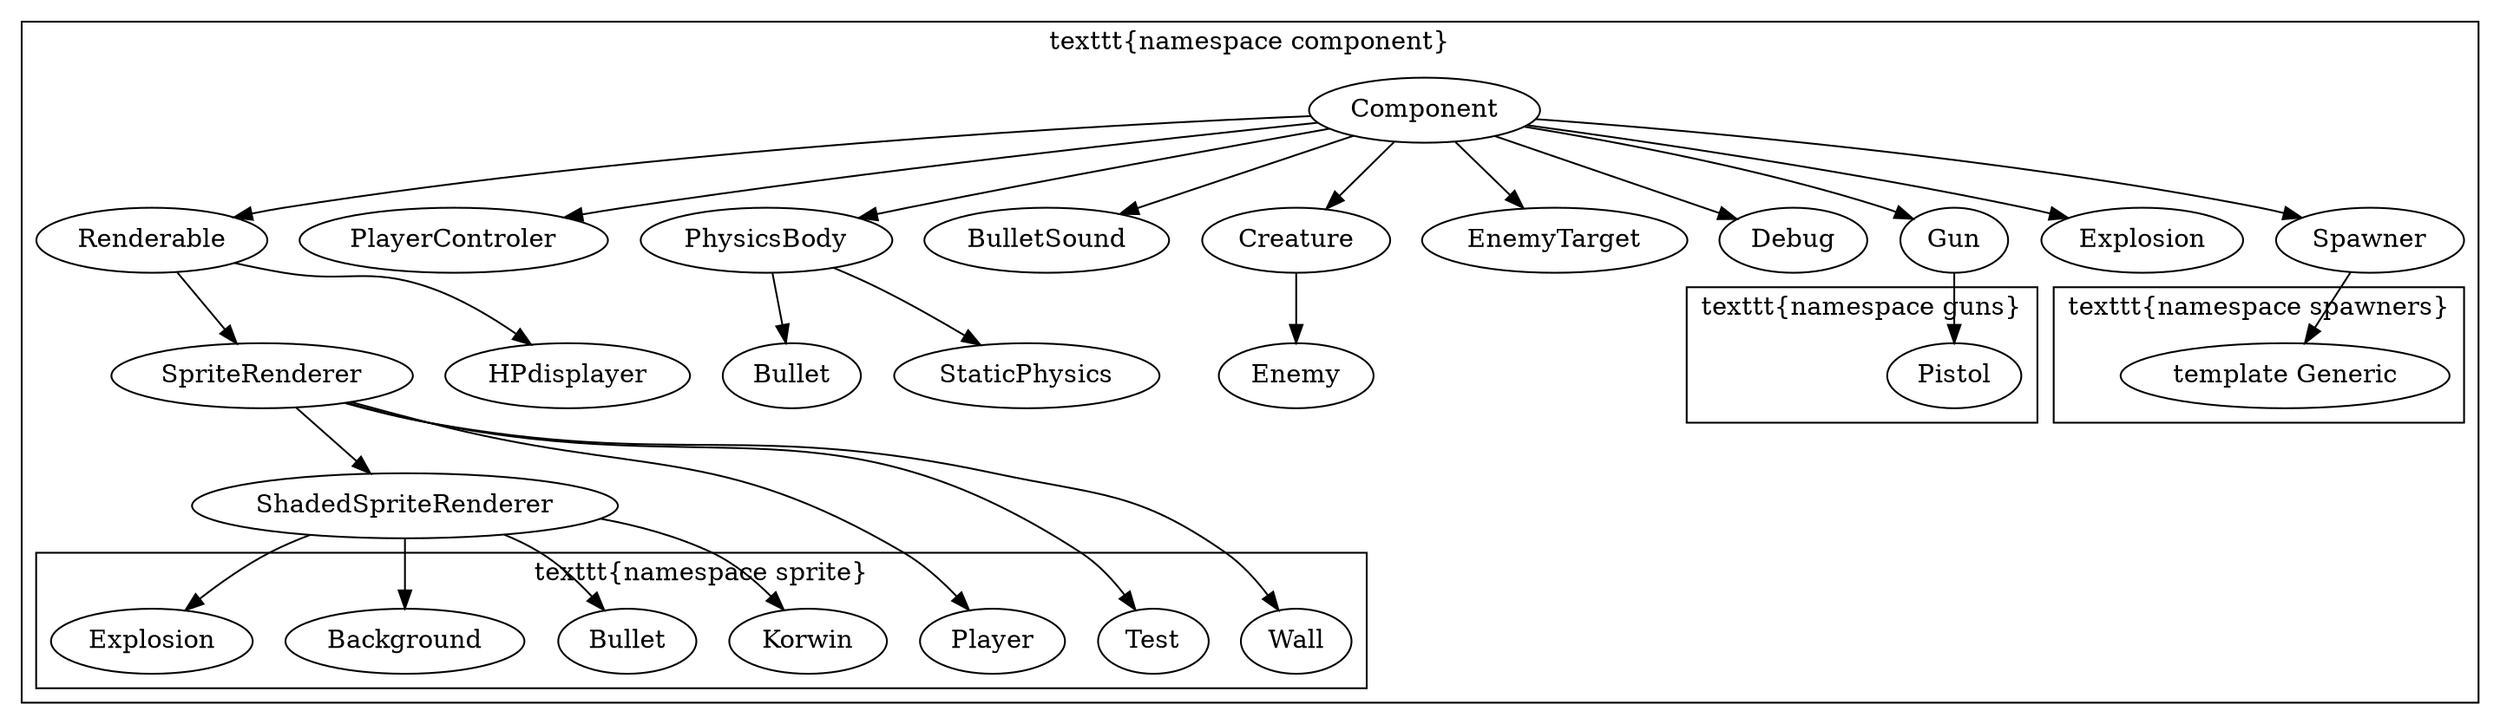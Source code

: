 digraph G {
	subgraph cluster_Component {
		Component;
		Renderable;
			Component -> Renderable;
		PlayerControler;
			Component -> PlayerControler;
		SpriteRenderer;
			Renderable -> SpriteRenderer;
		ShadedSpriteRenderer;
			SpriteRenderer -> ShadedSpriteRenderer;
		HPdisplayer;
			Renderable -> HPdisplayer;
		PhysicsBody;
			Component -> PhysicsBody;
		Bullet;
			PhysicsBody -> Bullet;
		BulletSound;
			Component -> BulletSound;
		Creature;
			Component -> Creature;
		Enemy;
			Creature -> Enemy;
		EnemyTarget;
			Component -> EnemyTarget;
		Debug;
			Component -> Debug;
		Gun;
			Component -> Gun;
		Explosion;
			Component -> Explosion;
		Spawner;
			Component -> Spawner;
		StaticPhysics;
			PhysicsBody -> StaticPhysics;
		label="\texttt{namespace component}";

		subgraph cluster_Sprites {
			Player;
			BulletSprite [label=Bullet];
			Background;
			ExplosionSprite [label=Explosion];
			Test;
			Wall;
			Korwin;
			label="\texttt{namespace sprite}";
		}
		SpriteRenderer -> Wall;
		SpriteRenderer -> Player;
		SpriteRenderer -> Test;

		ShadedSpriteRenderer -> BulletSprite;
		ShadedSpriteRenderer -> Background;
		ShadedSpriteRenderer -> ExplosionSprite;
		ShadedSpriteRenderer -> Korwin;

		subgraph cluster_Guns {
			Pistol;
			label="\texttt{namespace guns}"
		}
		Gun -> Pistol;

		subgraph cluster_Spawners {
			Generic [label="template Generic"];
			label="\texttt{namespace spawners}"
		}
		Spawner -> Generic;

	}

}
